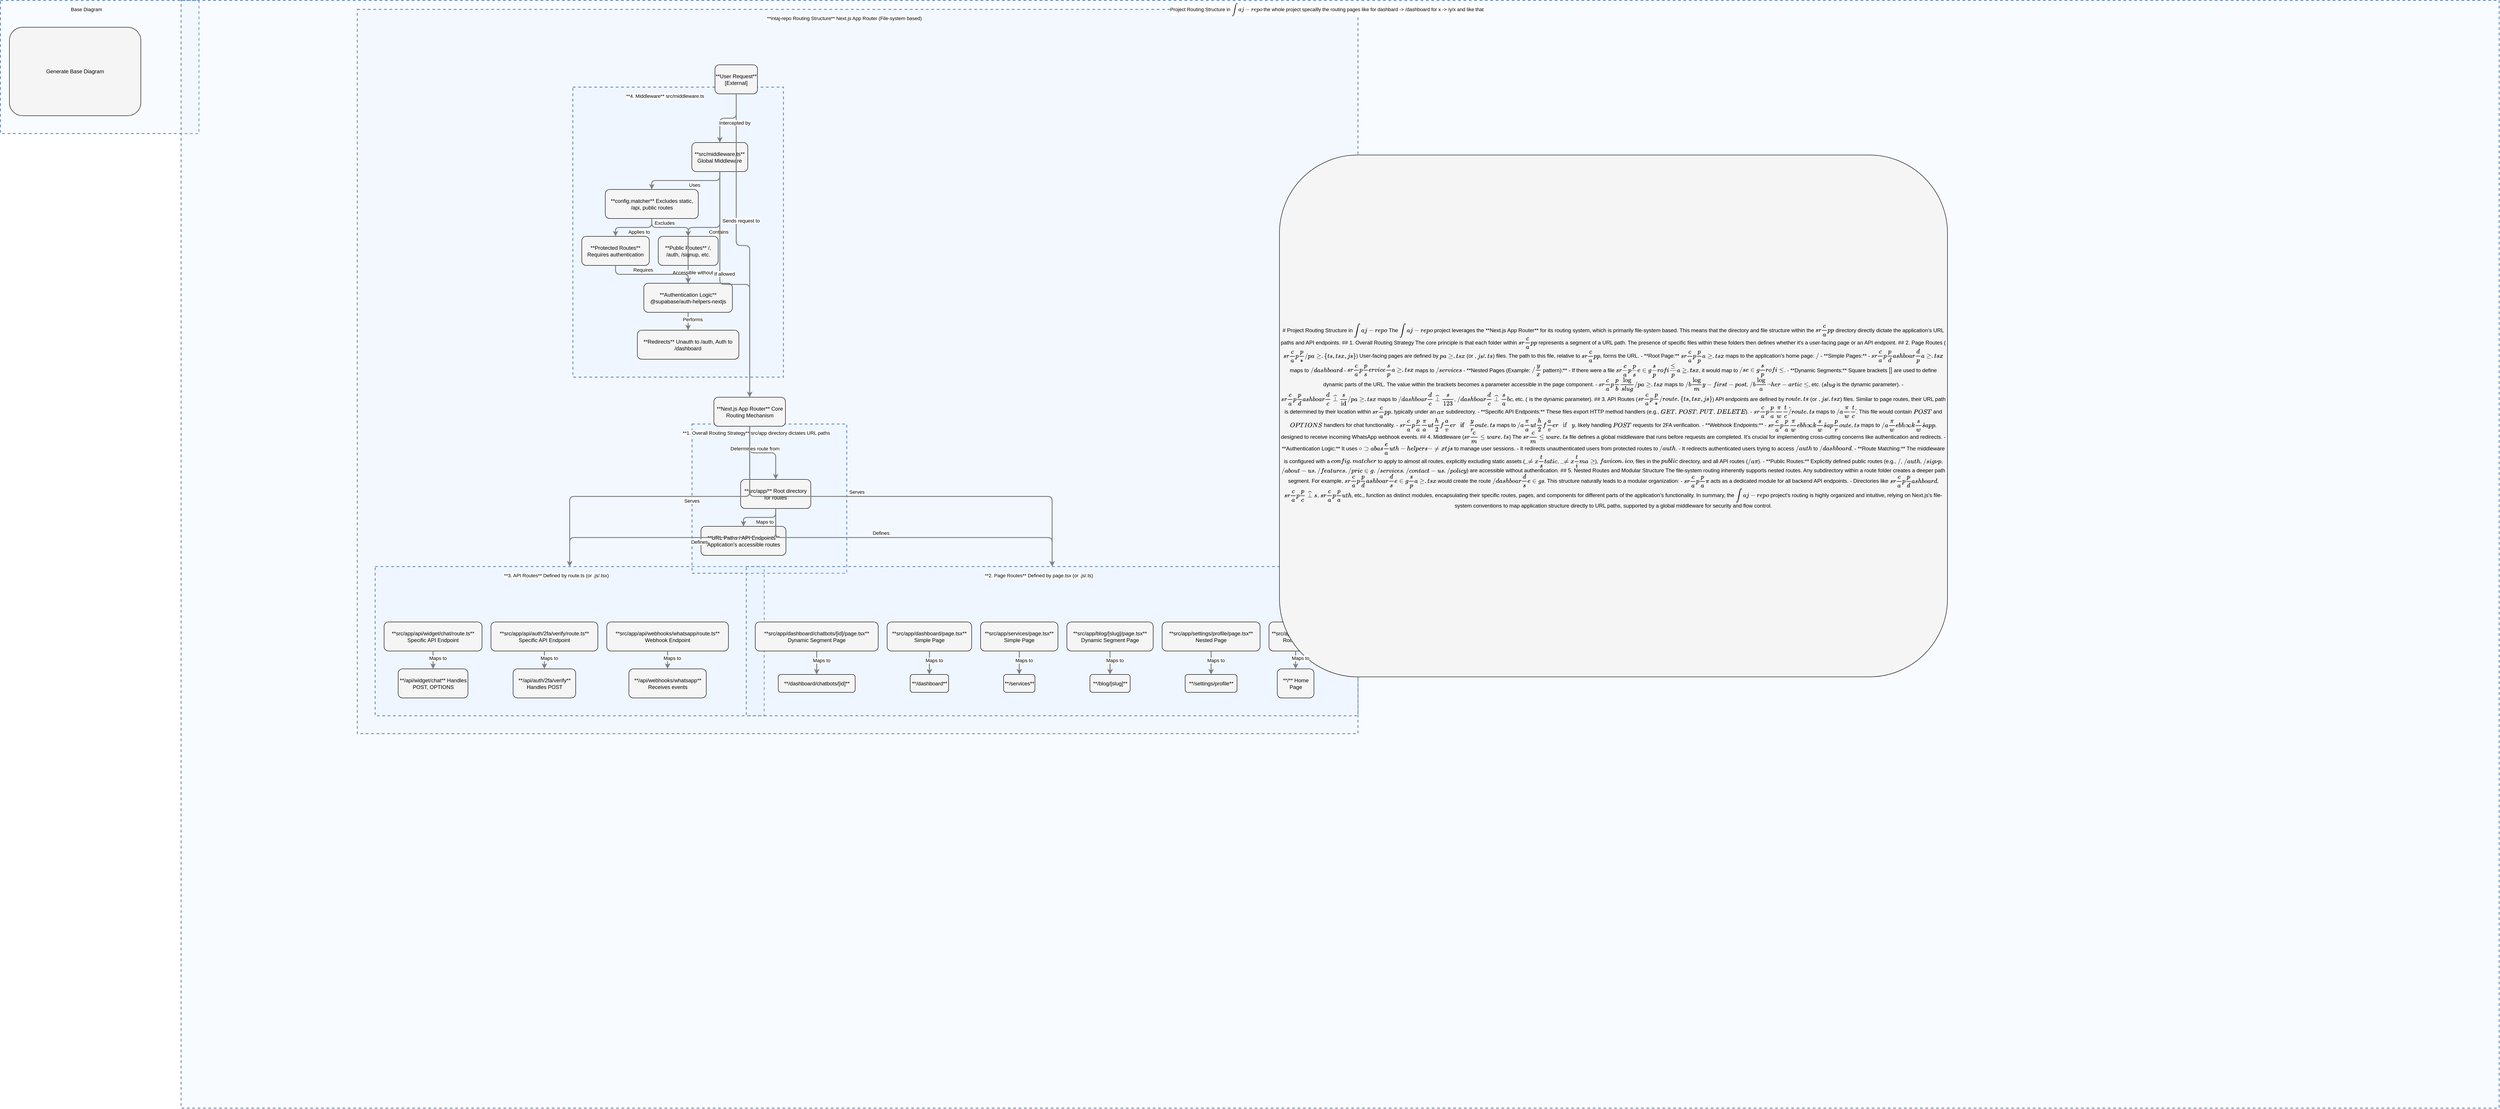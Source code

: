 <?xml version="1.0" encoding="UTF-8"?>
        <mxfile version="14.6.5" type="device">
          <diagram id="codeviz-diagram" name="System Diagram">
            <mxGraphModel dx="1000" dy="1000" grid="1" gridSize="10" guides="1" tooltips="1" connect="1" arrows="1" fold="1" page="1" pageScale="1" pageWidth="1169" pageHeight="827" math="0" shadow="0">
              <root>
                <mxCell id="0"/>
                <mxCell id="1" parent="0"/>
                <mxCell id="adf9b17d-ApiRoutes" value="" style="html=1;whiteSpace=wrap;container=1;fillColor=#dae8fc;strokeColor=#6c8ebf;dashed=1;fillOpacity=20;strokeWidth=2;containerType=none;recursiveResize=0;movable=1;resizable=1;autosize=0;dropTarget=0" vertex="1" parent="adf9b17d-IntajRepoRouting">
                  <mxGeometry x="40" y="1247" width="870" height="334" as="geometry"/>
                </mxCell>
                <mxCell id="adf9b17d-ApiRoutes_label" value="**3. API Routes**
Defined by route.ts (or .js/.tsx)" style="edgeLabel;html=1;align=center;verticalAlign=middle;resizable=0;labelBackgroundColor=white;spacing=5" vertex="1" parent="adf9b17d-IntajRepoRouting">
                  <mxGeometry x="48" y="1255" width="794" height="24" as="geometry"/>
                </mxCell>
<mxCell id="adf9b17d-Middleware" value="" style="html=1;whiteSpace=wrap;container=1;fillColor=#dae8fc;strokeColor=#6c8ebf;dashed=1;fillOpacity=20;strokeWidth=2;containerType=none;recursiveResize=0;movable=1;resizable=1;autosize=0;dropTarget=0" vertex="1" parent="adf9b17d-IntajRepoRouting">
                  <mxGeometry x="482.104" y="174" width="471" height="649" as="geometry"/>
                </mxCell>
                <mxCell id="adf9b17d-Middleware_label" value="**4. Middleware**
src/middleware.ts" style="edgeLabel;html=1;align=center;verticalAlign=middle;resizable=0;labelBackgroundColor=white;spacing=5" vertex="1" parent="adf9b17d-IntajRepoRouting">
                  <mxGeometry x="490.104" y="182" width="395" height="24" as="geometry"/>
                </mxCell>
<mxCell id="adf9b17d-OverallStrategy" value="" style="html=1;whiteSpace=wrap;container=1;fillColor=#dae8fc;strokeColor=#6c8ebf;dashed=1;fillOpacity=20;strokeWidth=2;containerType=none;recursiveResize=0;movable=1;resizable=1;autosize=0;dropTarget=0" vertex="1" parent="adf9b17d-IntajRepoRouting">
                  <mxGeometry x="748.667" y="928" width="346" height="334" as="geometry"/>
                </mxCell>
                <mxCell id="adf9b17d-OverallStrategy_label" value="**1. Overall Routing Strategy**
src/app directory dictates URL paths" style="edgeLabel;html=1;align=center;verticalAlign=middle;resizable=0;labelBackgroundColor=white;spacing=5" vertex="1" parent="adf9b17d-IntajRepoRouting">
                  <mxGeometry x="756.667" y="936" width="270" height="24" as="geometry"/>
                </mxCell>
<mxCell id="adf9b17d-PageRoutes" value="" style="html=1;whiteSpace=wrap;container=1;fillColor=#dae8fc;strokeColor=#6c8ebf;dashed=1;fillOpacity=20;strokeWidth=2;containerType=none;recursiveResize=0;movable=1;resizable=1;autosize=0;dropTarget=0" vertex="1" parent="adf9b17d-IntajRepoRouting">
                  <mxGeometry x="870" y="1247" width="1368" height="334" as="geometry"/>
                </mxCell>
                <mxCell id="adf9b17d-PageRoutes_label" value="**2. Page Routes**
Defined by page.tsx (or .js/.ts)" style="edgeLabel;html=1;align=center;verticalAlign=middle;resizable=0;labelBackgroundColor=white;spacing=5" vertex="1" parent="adf9b17d-IntajRepoRouting">
                  <mxGeometry x="878" y="1255" width="1292" height="24" as="geometry"/>
                </mxCell>
<mxCell id="adf9b17d-IntajRepoRouting" value="" style="html=1;whiteSpace=wrap;container=1;fillColor=#dae8fc;strokeColor=#6c8ebf;dashed=1;fillOpacity=20;strokeWidth=2;containerType=none;recursiveResize=0;movable=1;resizable=1;autosize=0;dropTarget=0" vertex="1" parent="adf9b17d-wrapper">
                  <mxGeometry x="394" y="20" width="2238" height="1621" as="geometry"/>
                </mxCell>
                <mxCell id="adf9b17d-IntajRepoRouting_label" value="**intaj-repo Routing Structure**
Next.js App Router (File-system based)" style="edgeLabel;html=1;align=center;verticalAlign=middle;resizable=0;labelBackgroundColor=white;spacing=5" vertex="1" parent="adf9b17d-wrapper">
                  <mxGeometry x="402" y="28" width="2162" height="24" as="geometry"/>
                </mxCell>
<mxCell id="base-diagram-group" value="" style="html=1;whiteSpace=wrap;container=1;fillColor=#dae8fc;strokeColor=#6c8ebf;dashed=1;fillOpacity=20;strokeWidth=2;containerType=none;recursiveResize=0;movable=1;resizable=1;autosize=0;dropTarget=0" vertex="1" parent="1">
                  <mxGeometry x="-30" y="0" width="444" height="298" as="geometry"/>
                </mxCell>
                <mxCell id="base-diagram-group_label" value="Base Diagram" style="edgeLabel;html=1;align=center;verticalAlign=middle;resizable=0;labelBackgroundColor=white;spacing=5" vertex="1" parent="1">
                  <mxGeometry x="-22" y="8" width="368" height="24" as="geometry"/>
                </mxCell>
<mxCell id="adf9b17d-wrapper" value="" style="html=1;whiteSpace=wrap;container=1;fillColor=#dae8fc;strokeColor=#6c8ebf;dashed=1;fillOpacity=20;strokeWidth=2;containerType=none;recursiveResize=0;movable=1;resizable=1;autosize=0;dropTarget=0" vertex="1" parent="1">
                  <mxGeometry x="374" y="0" width="5184" height="2479" as="geometry"/>
                </mxCell>
                <mxCell id="adf9b17d-wrapper_label" value="Project Routing Structure in `intaj-repo`
the whole project specailly the routing pages 

like for dashbard -&gt; /dashboard
for x -&gt; /y/x

and like that" style="edgeLabel;html=1;align=center;verticalAlign=middle;resizable=0;labelBackgroundColor=white;spacing=5" vertex="1" parent="1">
                  <mxGeometry x="382" y="8" width="5108" height="24" as="geometry"/>
                </mxCell>
                <mxCell id="begin-diagram-generation" value="Generate Base Diagram" style="rounded=1;whiteSpace=wrap;html=1;fillColor=#f5f5f5" vertex="1" parent="base-diagram-group">
                      <mxGeometry x="20" y="60" width="294" height="198" as="geometry"/>
                    </mxCell>
<mxCell id="adf9b17d-report" value="# Project Routing Structure in `intaj-repo`

The `intaj-repo` project leverages the **Next.js App Router** for its routing system, which is primarily file-system based. This means that the directory and file structure within the `src/app` directory directly dictate the application&apos;s URL paths and API endpoints.

## 1. Overall Routing Strategy

The core principle is that each folder within `src/app` represents a segment of a URL path. The presence of specific files within these folders then defines whether it&apos;s a user-facing page or an API endpoint.

## 2. Page Routes (`src/app/**/page.{ts,tsx,js}`)

User-facing pages are defined by `page.tsx` (or `.js`/`.ts`) files. The path to this file, relative to `src/app`, forms the URL.

-   **Root Page:** `src/app/page.tsx` maps to the application&apos;s home page: `/`
-   **Simple Pages:**
    -   `src/app/dashboard/page.tsx` maps to `/dashboard`
    -   `src/app/services/page.tsx` maps to `/services`
-   **Nested Pages (Example:&amp;#32;`/y/x`&amp;#32;pattern):**
    -   If there were a file `src/app/settings/profile/page.tsx`, it would map to `/settings/profile`.
-   **Dynamic Segments:** Square brackets `[]` are used to define dynamic parts of the URL. The value within the brackets becomes a parameter accessible in the page component.
    -   `src/app/blog/[slug]/page.tsx` maps to `/blog/my-first-post`, `/blog/another-article`, etc. (`slug` is the dynamic parameter).
    -   `src/app/dashboard/chatbots/[id]/page.tsx` maps to `/dashboard/chatbots/123`, `/dashboard/chatbots/abc`, etc. (`id` is the dynamic parameter).

## 3. API Routes (`src/app/**/route.{ts,tsx,js}`)

API endpoints are defined by `route.ts` (or `.js`/`.tsx`) files. Similar to page routes, their URL path is determined by their location within `src/app`, typically under an `api` subdirectory.

-   **Specific API Endpoints:** These files export HTTP method handlers (e.g., `GET`, `POST`, `PUT`, `DELETE`).
    -   `src/app/api/widget/chat/route.ts` maps to `/api/widget/chat`. This file would contain `POST` and `OPTIONS` handlers for chat functionality.
    -   `src/app/api/auth/2fa/verify/route.ts` maps to `/api/auth/2fa/verify`, likely handling `POST` requests for 2FA verification.
-   **Webhook Endpoints:**
    -   `src/app/api/webhooks/whatsapp/route.ts` maps to `/api/webhooks/whatsapp`, designed to receive incoming WhatsApp webhook events.

## 4. Middleware (`src/middleware.ts`)

The `src/middleware.ts` file defines a global middleware that runs before requests are completed. It&apos;s crucial for implementing cross-cutting concerns like authentication and redirects.

-   **Authentication Logic:** It uses `@supabase/auth-helpers-nextjs` to manage user sessions.
    -   It redirects unauthenticated users from protected routes to `/auth`.
    -   It redirects authenticated users trying to access `/auth` to `/dashboard`.
-   **Route Matching:** The middleware is configured with a `config.matcher` to apply to almost all routes, explicitly excluding static assets (`_next/static`, `_next/image`), `favicon.ico`, files in the `public` directory, and all API routes (`/api`).
-   **Public Routes:** Explicitly defined public routes (e.g., `/`, `/auth`, `/signup`, `/about-us`, `/features`, `/pricing`, `/services`, `/contact-us`, `/policy`) are accessible without authentication.

## 5. Nested Routes and Modular Structure

The file-system routing inherently supports nested routes. Any subdirectory within a route folder creates a deeper path segment. For example, `src/app/dashboard/settings/page.tsx` would create the route `/dashboard/settings`.

This structure naturally leads to a modular organization:

-   `src/app/api` acts as a dedicated module for all backend API endpoints.
-   Directories like `src/app/dashboard`, `src/app/chatbots`, `src/app/auth`, etc., function as distinct modules, encapsulating their specific routes, pages, and components for different parts of the application&apos;s functionality.

In summary, the `intaj-repo` project&apos;s routing is highly organized and intuitive, relying on Next.js&apos;s file-system conventions to map application structure directly to URL paths, supported by a global middleware for security and flow control." style="rounded=1;whiteSpace=wrap;html=1;fillColor=#f5f5f5" vertex="1" parent="adf9b17d-wrapper">
                      <mxGeometry x="2456.37" y="345.926" width="1494" height="1168" as="geometry"/>
                    </mxCell>
<mxCell id="adf9b17d-NXR" value="**Next.js App Router**
Core Routing Mechanism" style="rounded=1;whiteSpace=wrap;html=1;fillColor=#f5f5f5" vertex="1" parent="adf9b17d-IntajRepoRouting">
                      <mxGeometry x="797.562" y="868" width="160" height="65" as="geometry"/>
                    </mxCell>
<mxCell id="adf9b17d-U1" value="**User Request**
[External]" style="rounded=1;whiteSpace=wrap;html=1;fillColor=#f5f5f5" vertex="1" parent="adf9b17d-IntajRepoRouting">
                      <mxGeometry x="800" y="124" width="95" height="65" as="geometry"/>
                    </mxCell>
<mxCell id="adf9b17d-A_AUTH" value="**src/app/api/auth/2fa/verify/route.ts**
Specific API Endpoint" style="rounded=1;whiteSpace=wrap;html=1;fillColor=#f5f5f5" vertex="1" parent="adf9b17d-ApiRoutes">
                      <mxGeometry x="259" y="124" width="239" height="65" as="geometry"/>
                    </mxCell>
<mxCell id="adf9b17d-A_WEBHOOK" value="**src/app/api/webhooks/whatsapp/route.ts**
Webhook Endpoint" style="rounded=1;whiteSpace=wrap;html=1;fillColor=#f5f5f5" vertex="1" parent="adf9b17d-ApiRoutes">
                      <mxGeometry x="518" y="124" width="272" height="65" as="geometry"/>
                    </mxCell>
<mxCell id="adf9b17d-A_WIDGET" value="**src/app/api/widget/chat/route.ts**
Specific API Endpoint" style="rounded=1;whiteSpace=wrap;html=1;fillColor=#f5f5f5" vertex="1" parent="adf9b17d-ApiRoutes">
                      <mxGeometry x="20" y="124" width="219" height="65" as="geometry"/>
                    </mxCell>
<mxCell id="adf9b17d-API_AUTH" value="**/api/auth/2fa/verify**
Handles POST" style="rounded=1;whiteSpace=wrap;html=1;fillColor=#f5f5f5" vertex="1" parent="adf9b17d-ApiRoutes">
                      <mxGeometry x="308.5" y="229" width="140" height="65" as="geometry"/>
                    </mxCell>
<mxCell id="adf9b17d-API_WEBHOOK" value="**/api/webhooks/whatsapp**
Receives events" style="rounded=1;whiteSpace=wrap;html=1;fillColor=#f5f5f5" vertex="1" parent="adf9b17d-ApiRoutes">
                      <mxGeometry x="567.5" y="229" width="173" height="65" as="geometry"/>
                    </mxCell>
<mxCell id="adf9b17d-API_WIDGET" value="**/api/widget/chat**
Handles POST, OPTIONS" style="rounded=1;whiteSpace=wrap;html=1;fillColor=#f5f5f5" vertex="1" parent="adf9b17d-ApiRoutes">
                      <mxGeometry x="51.5" y="229" width="156" height="65" as="geometry"/>
                    </mxCell>
<mxCell id="adf9b17d-M_AUTH" value="**Authentication Logic**
@supabase/auth-helpers-nextjs" style="rounded=1;whiteSpace=wrap;html=1;fillColor=#f5f5f5" vertex="1" parent="adf9b17d-Middleware">
                      <mxGeometry x="158.792" y="439" width="198" height="65" as="geometry"/>
                    </mxCell>
<mxCell id="adf9b17d-M_FILE" value="**src/middleware.ts**
Global Middleware" style="rounded=1;whiteSpace=wrap;html=1;fillColor=#f5f5f5" vertex="1" parent="adf9b17d-Middleware">
                      <mxGeometry x="266.167" y="124" width="125" height="65" as="geometry"/>
                    </mxCell>
<mxCell id="adf9b17d-M_MATCHER" value="**config.matcher**
Excludes static, /api, public routes" style="rounded=1;whiteSpace=wrap;html=1;fillColor=#f5f5f5" vertex="1" parent="adf9b17d-Middleware">
                      <mxGeometry x="72.542" y="229" width="208" height="65" as="geometry"/>
                    </mxCell>
<mxCell id="adf9b17d-M_PROTECTED" value="**Protected Routes**
Requires authentication" style="rounded=1;whiteSpace=wrap;html=1;fillColor=#f5f5f5" vertex="1" parent="adf9b17d-Middleware">
                      <mxGeometry x="20" y="334" width="151" height="65" as="geometry"/>
                    </mxCell>
<mxCell id="adf9b17d-M_PUBLIC" value="**Public Routes**
/, /auth, /signup, etc." style="rounded=1;whiteSpace=wrap;html=1;fillColor=#f5f5f5" vertex="1" parent="adf9b17d-Middleware">
                      <mxGeometry x="191" y="334" width="134" height="65" as="geometry"/>
                    </mxCell>
<mxCell id="adf9b17d-M_REDIRECTS" value="**Redirects**
Unauth to /auth, Auth to /dashboard" style="rounded=1;whiteSpace=wrap;html=1;fillColor=#f5f5f5" vertex="1" parent="adf9b17d-Middleware">
                      <mxGeometry x="144.292" y="544" width="227" height="65" as="geometry"/>
                    </mxCell>
<mxCell id="adf9b17d-P_DASH" value="**src/app/dashboard/page.tsx**
Simple Page" style="rounded=1;whiteSpace=wrap;html=1;fillColor=#f5f5f5" vertex="1" parent="adf9b17d-PageRoutes">
                      <mxGeometry x="315" y="124" width="189" height="65" as="geometry"/>
                    </mxCell>
<mxCell id="adf9b17d-P_DYN_BLOG" value="**src/app/blog/[slug]/page.tsx**
Dynamic Segment Page" style="rounded=1;whiteSpace=wrap;html=1;fillColor=#f5f5f5" vertex="1" parent="adf9b17d-PageRoutes">
                      <mxGeometry x="717" y="124" width="193" height="65" as="geometry"/>
                    </mxCell>
<mxCell id="adf9b17d-P_DYN_CHAT" value="**src/app/dashboard/chatbots/[id]/page.tsx**
Dynamic Segment Page" style="rounded=1;whiteSpace=wrap;html=1;fillColor=#f5f5f5" vertex="1" parent="adf9b17d-PageRoutes">
                      <mxGeometry x="20" y="124" width="275" height="65" as="geometry"/>
                    </mxCell>
<mxCell id="adf9b17d-P_NEST" value="**src/app/settings/profile/page.tsx**
Nested Page" style="rounded=1;whiteSpace=wrap;html=1;fillColor=#f5f5f5" vertex="1" parent="adf9b17d-PageRoutes">
                      <mxGeometry x="930" y="124" width="219" height="65" as="geometry"/>
                    </mxCell>
<mxCell id="adf9b17d-P_ROOT" value="**src/app/page.tsx**
Root Page" style="rounded=1;whiteSpace=wrap;html=1;fillColor=#f5f5f5" vertex="1" parent="adf9b17d-PageRoutes">
                      <mxGeometry x="1169" y="124" width="119" height="65" as="geometry"/>
                    </mxCell>
<mxCell id="adf9b17d-P_SERV" value="**src/app/services/page.tsx**
Simple Page" style="rounded=1;whiteSpace=wrap;html=1;fillColor=#f5f5f5" vertex="1" parent="adf9b17d-PageRoutes">
                      <mxGeometry x="524" y="124" width="173" height="65" as="geometry"/>
                    </mxCell>
<mxCell id="adf9b17d-SRCAP" value="**src/app/**
Root directory for routes" style="rounded=1;whiteSpace=wrap;html=1;fillColor=#f5f5f5" vertex="1" parent="adf9b17d-OverallStrategy">
                      <mxGeometry x="108.625" y="124" width="157" height="65" as="geometry"/>
                    </mxCell>
<mxCell id="adf9b17d-URL_DASH" value="**/dashboard**" style="rounded=1;whiteSpace=wrap;html=1;fillColor=#f5f5f5" vertex="1" parent="adf9b17d-PageRoutes">
                      <mxGeometry x="366.5" y="241.5" width="86" height="40" as="geometry"/>
                    </mxCell>
<mxCell id="adf9b17d-URL_DYN_BLOG" value="**/blog/[slug]**" style="rounded=1;whiteSpace=wrap;html=1;fillColor=#f5f5f5" vertex="1" parent="adf9b17d-PageRoutes">
                      <mxGeometry x="768.5" y="241.5" width="90" height="40" as="geometry"/>
                    </mxCell>
<mxCell id="adf9b17d-URL_DYN_CHAT" value="**/dashboard/chatbots/[id]**" style="rounded=1;whiteSpace=wrap;html=1;fillColor=#f5f5f5" vertex="1" parent="adf9b17d-PageRoutes">
                      <mxGeometry x="71.5" y="241.5" width="172" height="40" as="geometry"/>
                    </mxCell>
<mxCell id="adf9b17d-URL_NEST" value="**/settings/profile**" style="rounded=1;whiteSpace=wrap;html=1;fillColor=#f5f5f5" vertex="1" parent="adf9b17d-PageRoutes">
                      <mxGeometry x="981.5" y="241.5" width="116" height="40" as="geometry"/>
                    </mxCell>
<mxCell id="adf9b17d-URL_ROOT" value="**/**
Home Page" style="rounded=1;whiteSpace=wrap;html=1;fillColor=#f5f5f5" vertex="1" parent="adf9b17d-PageRoutes">
                      <mxGeometry x="1187.5" y="229" width="82" height="65" as="geometry"/>
                    </mxCell>
<mxCell id="adf9b17d-URL_SERV" value="**/services**" style="rounded=1;whiteSpace=wrap;html=1;fillColor=#f5f5f5" vertex="1" parent="adf9b17d-PageRoutes">
                      <mxGeometry x="575.5" y="241.5" width="70" height="40" as="geometry"/>
                    </mxCell>
<mxCell id="adf9b17d-URLPATHS" value="**URL Paths / API Endpoints**
Application&apos;s accessible routes" style="rounded=1;whiteSpace=wrap;html=1;fillColor=#f5f5f5" vertex="1" parent="adf9b17d-OverallStrategy">
                      <mxGeometry x="20" y="229" width="190" height="65" as="geometry"/>
                    </mxCell>
                <mxCell id="edge-adf9b17d-L_SRCAP_URLPATHS_0" style="edgeStyle=orthogonalEdgeStyle;rounded=1;orthogonalLoop=1;jettySize=auto;html=1;strokeColor=#808080;strokeWidth=2;jumpStyle=arc;jumpSize=10;spacing=15;labelBackgroundColor=white;labelBorderColor=none" edge="1" parent="1" source="adf9b17d-SRCAP" target="adf9b17d-URLPATHS">
                    <mxGeometry relative="1" as="geometry"/>
                  </mxCell>
                  <mxCell id="edge-adf9b17d-L_SRCAP_URLPATHS_0_label" value="Maps to" style="edgeLabel;html=1;align=center;verticalAlign=middle;resizable=0;points=[];" vertex="1" connectable="0" parent="edge-adf9b17d-L_SRCAP_URLPATHS_0">
                    <mxGeometry x="-0.2" y="10" relative="1" as="geometry">
                      <mxPoint as="offset"/>
                    </mxGeometry>
                  </mxCell>
<mxCell id="edge-adf9b17d-L_P_ROOT_URL_ROOT_1" style="edgeStyle=orthogonalEdgeStyle;rounded=1;orthogonalLoop=1;jettySize=auto;html=1;strokeColor=#808080;strokeWidth=2;jumpStyle=arc;jumpSize=10;spacing=15;labelBackgroundColor=white;labelBorderColor=none" edge="1" parent="1" source="adf9b17d-P_ROOT" target="adf9b17d-URL_ROOT">
                    <mxGeometry relative="1" as="geometry"/>
                  </mxCell>
                  <mxCell id="edge-adf9b17d-L_P_ROOT_URL_ROOT_1_label" value="Maps to" style="edgeLabel;html=1;align=center;verticalAlign=middle;resizable=0;points=[];" vertex="1" connectable="0" parent="edge-adf9b17d-L_P_ROOT_URL_ROOT_1">
                    <mxGeometry x="-0.2" y="10" relative="1" as="geometry">
                      <mxPoint as="offset"/>
                    </mxGeometry>
                  </mxCell>
<mxCell id="edge-adf9b17d-L_P_DASH_URL_DASH_2" style="edgeStyle=orthogonalEdgeStyle;rounded=1;orthogonalLoop=1;jettySize=auto;html=1;strokeColor=#808080;strokeWidth=2;jumpStyle=arc;jumpSize=10;spacing=15;labelBackgroundColor=white;labelBorderColor=none" edge="1" parent="1" source="adf9b17d-P_DASH" target="adf9b17d-URL_DASH">
                    <mxGeometry relative="1" as="geometry"/>
                  </mxCell>
                  <mxCell id="edge-adf9b17d-L_P_DASH_URL_DASH_2_label" value="Maps to" style="edgeLabel;html=1;align=center;verticalAlign=middle;resizable=0;points=[];" vertex="1" connectable="0" parent="edge-adf9b17d-L_P_DASH_URL_DASH_2">
                    <mxGeometry x="-0.2" y="10" relative="1" as="geometry">
                      <mxPoint as="offset"/>
                    </mxGeometry>
                  </mxCell>
<mxCell id="edge-adf9b17d-L_P_SERV_URL_SERV_3" style="edgeStyle=orthogonalEdgeStyle;rounded=1;orthogonalLoop=1;jettySize=auto;html=1;strokeColor=#808080;strokeWidth=2;jumpStyle=arc;jumpSize=10;spacing=15;labelBackgroundColor=white;labelBorderColor=none" edge="1" parent="1" source="adf9b17d-P_SERV" target="adf9b17d-URL_SERV">
                    <mxGeometry relative="1" as="geometry"/>
                  </mxCell>
                  <mxCell id="edge-adf9b17d-L_P_SERV_URL_SERV_3_label" value="Maps to" style="edgeLabel;html=1;align=center;verticalAlign=middle;resizable=0;points=[];" vertex="1" connectable="0" parent="edge-adf9b17d-L_P_SERV_URL_SERV_3">
                    <mxGeometry x="-0.2" y="10" relative="1" as="geometry">
                      <mxPoint as="offset"/>
                    </mxGeometry>
                  </mxCell>
<mxCell id="edge-adf9b17d-L_P_NEST_URL_NEST_4" style="edgeStyle=orthogonalEdgeStyle;rounded=1;orthogonalLoop=1;jettySize=auto;html=1;strokeColor=#808080;strokeWidth=2;jumpStyle=arc;jumpSize=10;spacing=15;labelBackgroundColor=white;labelBorderColor=none" edge="1" parent="1" source="adf9b17d-P_NEST" target="adf9b17d-URL_NEST">
                    <mxGeometry relative="1" as="geometry"/>
                  </mxCell>
                  <mxCell id="edge-adf9b17d-L_P_NEST_URL_NEST_4_label" value="Maps to" style="edgeLabel;html=1;align=center;verticalAlign=middle;resizable=0;points=[];" vertex="1" connectable="0" parent="edge-adf9b17d-L_P_NEST_URL_NEST_4">
                    <mxGeometry x="-0.2" y="10" relative="1" as="geometry">
                      <mxPoint as="offset"/>
                    </mxGeometry>
                  </mxCell>
<mxCell id="edge-adf9b17d-L_P_DYN_BLOG_URL_DYN_BLOG_5" style="edgeStyle=orthogonalEdgeStyle;rounded=1;orthogonalLoop=1;jettySize=auto;html=1;strokeColor=#808080;strokeWidth=2;jumpStyle=arc;jumpSize=10;spacing=15;labelBackgroundColor=white;labelBorderColor=none" edge="1" parent="1" source="adf9b17d-P_DYN_BLOG" target="adf9b17d-URL_DYN_BLOG">
                    <mxGeometry relative="1" as="geometry"/>
                  </mxCell>
                  <mxCell id="edge-adf9b17d-L_P_DYN_BLOG_URL_DYN_BLOG_5_label" value="Maps to" style="edgeLabel;html=1;align=center;verticalAlign=middle;resizable=0;points=[];" vertex="1" connectable="0" parent="edge-adf9b17d-L_P_DYN_BLOG_URL_DYN_BLOG_5">
                    <mxGeometry x="-0.2" y="10" relative="1" as="geometry">
                      <mxPoint as="offset"/>
                    </mxGeometry>
                  </mxCell>
<mxCell id="edge-adf9b17d-L_P_DYN_CHAT_URL_DYN_CHAT_6" style="edgeStyle=orthogonalEdgeStyle;rounded=1;orthogonalLoop=1;jettySize=auto;html=1;strokeColor=#808080;strokeWidth=2;jumpStyle=arc;jumpSize=10;spacing=15;labelBackgroundColor=white;labelBorderColor=none" edge="1" parent="1" source="adf9b17d-P_DYN_CHAT" target="adf9b17d-URL_DYN_CHAT">
                    <mxGeometry relative="1" as="geometry"/>
                  </mxCell>
                  <mxCell id="edge-adf9b17d-L_P_DYN_CHAT_URL_DYN_CHAT_6_label" value="Maps to" style="edgeLabel;html=1;align=center;verticalAlign=middle;resizable=0;points=[];" vertex="1" connectable="0" parent="edge-adf9b17d-L_P_DYN_CHAT_URL_DYN_CHAT_6">
                    <mxGeometry x="-0.2" y="10" relative="1" as="geometry">
                      <mxPoint as="offset"/>
                    </mxGeometry>
                  </mxCell>
<mxCell id="edge-adf9b17d-L_A_WIDGET_API_WIDGET_7" style="edgeStyle=orthogonalEdgeStyle;rounded=1;orthogonalLoop=1;jettySize=auto;html=1;strokeColor=#808080;strokeWidth=2;jumpStyle=arc;jumpSize=10;spacing=15;labelBackgroundColor=white;labelBorderColor=none" edge="1" parent="1" source="adf9b17d-A_WIDGET" target="adf9b17d-API_WIDGET">
                    <mxGeometry relative="1" as="geometry"/>
                  </mxCell>
                  <mxCell id="edge-adf9b17d-L_A_WIDGET_API_WIDGET_7_label" value="Maps to" style="edgeLabel;html=1;align=center;verticalAlign=middle;resizable=0;points=[];" vertex="1" connectable="0" parent="edge-adf9b17d-L_A_WIDGET_API_WIDGET_7">
                    <mxGeometry x="-0.2" y="10" relative="1" as="geometry">
                      <mxPoint as="offset"/>
                    </mxGeometry>
                  </mxCell>
<mxCell id="edge-adf9b17d-L_A_AUTH_API_AUTH_8" style="edgeStyle=orthogonalEdgeStyle;rounded=1;orthogonalLoop=1;jettySize=auto;html=1;strokeColor=#808080;strokeWidth=2;jumpStyle=arc;jumpSize=10;spacing=15;labelBackgroundColor=white;labelBorderColor=none" edge="1" parent="1" source="adf9b17d-A_AUTH" target="adf9b17d-API_AUTH">
                    <mxGeometry relative="1" as="geometry"/>
                  </mxCell>
                  <mxCell id="edge-adf9b17d-L_A_AUTH_API_AUTH_8_label" value="Maps to" style="edgeLabel;html=1;align=center;verticalAlign=middle;resizable=0;points=[];" vertex="1" connectable="0" parent="edge-adf9b17d-L_A_AUTH_API_AUTH_8">
                    <mxGeometry x="-0.2" y="10" relative="1" as="geometry">
                      <mxPoint as="offset"/>
                    </mxGeometry>
                  </mxCell>
<mxCell id="edge-adf9b17d-L_A_WEBHOOK_API_WEBHOOK_9" style="edgeStyle=orthogonalEdgeStyle;rounded=1;orthogonalLoop=1;jettySize=auto;html=1;strokeColor=#808080;strokeWidth=2;jumpStyle=arc;jumpSize=10;spacing=15;labelBackgroundColor=white;labelBorderColor=none" edge="1" parent="1" source="adf9b17d-A_WEBHOOK" target="adf9b17d-API_WEBHOOK">
                    <mxGeometry relative="1" as="geometry"/>
                  </mxCell>
                  <mxCell id="edge-adf9b17d-L_A_WEBHOOK_API_WEBHOOK_9_label" value="Maps to" style="edgeLabel;html=1;align=center;verticalAlign=middle;resizable=0;points=[];" vertex="1" connectable="0" parent="edge-adf9b17d-L_A_WEBHOOK_API_WEBHOOK_9">
                    <mxGeometry x="-0.2" y="10" relative="1" as="geometry">
                      <mxPoint as="offset"/>
                    </mxGeometry>
                  </mxCell>
<mxCell id="edge-adf9b17d-L_M_FILE_M_AUTH_10" style="edgeStyle=orthogonalEdgeStyle;rounded=1;orthogonalLoop=1;jettySize=auto;html=1;strokeColor=#808080;strokeWidth=2;jumpStyle=arc;jumpSize=10;spacing=15;labelBackgroundColor=white;labelBorderColor=none" edge="1" parent="1" source="adf9b17d-M_FILE" target="adf9b17d-M_AUTH">
                    <mxGeometry relative="1" as="geometry"/>
                  </mxCell>
                  <mxCell id="edge-adf9b17d-L_M_FILE_M_AUTH_10_label" value="Contains" style="edgeLabel;html=1;align=center;verticalAlign=middle;resizable=0;points=[];" vertex="1" connectable="0" parent="edge-adf9b17d-L_M_FILE_M_AUTH_10">
                    <mxGeometry x="-0.2" y="10" relative="1" as="geometry">
                      <mxPoint as="offset"/>
                    </mxGeometry>
                  </mxCell>
<mxCell id="edge-adf9b17d-L_M_AUTH_M_REDIRECTS_11" style="edgeStyle=orthogonalEdgeStyle;rounded=1;orthogonalLoop=1;jettySize=auto;html=1;strokeColor=#808080;strokeWidth=2;jumpStyle=arc;jumpSize=10;spacing=15;labelBackgroundColor=white;labelBorderColor=none" edge="1" parent="1" source="adf9b17d-M_AUTH" target="adf9b17d-M_REDIRECTS">
                    <mxGeometry relative="1" as="geometry"/>
                  </mxCell>
                  <mxCell id="edge-adf9b17d-L_M_AUTH_M_REDIRECTS_11_label" value="Performs" style="edgeLabel;html=1;align=center;verticalAlign=middle;resizable=0;points=[];" vertex="1" connectable="0" parent="edge-adf9b17d-L_M_AUTH_M_REDIRECTS_11">
                    <mxGeometry x="-0.2" y="10" relative="1" as="geometry">
                      <mxPoint as="offset"/>
                    </mxGeometry>
                  </mxCell>
<mxCell id="edge-adf9b17d-L_M_FILE_M_MATCHER_12" style="edgeStyle=orthogonalEdgeStyle;rounded=1;orthogonalLoop=1;jettySize=auto;html=1;strokeColor=#808080;strokeWidth=2;jumpStyle=arc;jumpSize=10;spacing=15;labelBackgroundColor=white;labelBorderColor=none" edge="1" parent="1" source="adf9b17d-M_FILE" target="adf9b17d-M_MATCHER">
                    <mxGeometry relative="1" as="geometry"/>
                  </mxCell>
                  <mxCell id="edge-adf9b17d-L_M_FILE_M_MATCHER_12_label" value="Uses" style="edgeLabel;html=1;align=center;verticalAlign=middle;resizable=0;points=[];" vertex="1" connectable="0" parent="edge-adf9b17d-L_M_FILE_M_MATCHER_12">
                    <mxGeometry x="-0.2" y="10" relative="1" as="geometry">
                      <mxPoint as="offset"/>
                    </mxGeometry>
                  </mxCell>
<mxCell id="edge-adf9b17d-L_M_MATCHER_M_PROTECTED_13" style="edgeStyle=orthogonalEdgeStyle;rounded=1;orthogonalLoop=1;jettySize=auto;html=1;strokeColor=#808080;strokeWidth=2;jumpStyle=arc;jumpSize=10;spacing=15;labelBackgroundColor=white;labelBorderColor=none" edge="1" parent="1" source="adf9b17d-M_MATCHER" target="adf9b17d-M_PROTECTED">
                    <mxGeometry relative="1" as="geometry"/>
                  </mxCell>
                  <mxCell id="edge-adf9b17d-L_M_MATCHER_M_PROTECTED_13_label" value="Applies to" style="edgeLabel;html=1;align=center;verticalAlign=middle;resizable=0;points=[];" vertex="1" connectable="0" parent="edge-adf9b17d-L_M_MATCHER_M_PROTECTED_13">
                    <mxGeometry x="-0.2" y="10" relative="1" as="geometry">
                      <mxPoint as="offset"/>
                    </mxGeometry>
                  </mxCell>
<mxCell id="edge-adf9b17d-L_M_MATCHER_M_PUBLIC_14" style="edgeStyle=orthogonalEdgeStyle;rounded=1;orthogonalLoop=1;jettySize=auto;html=1;strokeColor=#808080;strokeWidth=2;jumpStyle=arc;jumpSize=10;spacing=15;labelBackgroundColor=white;labelBorderColor=none" edge="1" parent="1" source="adf9b17d-M_MATCHER" target="adf9b17d-M_PUBLIC">
                    <mxGeometry relative="1" as="geometry"/>
                  </mxCell>
                  <mxCell id="edge-adf9b17d-L_M_MATCHER_M_PUBLIC_14_label" value="Excludes" style="edgeLabel;html=1;align=center;verticalAlign=middle;resizable=0;points=[];" vertex="1" connectable="0" parent="edge-adf9b17d-L_M_MATCHER_M_PUBLIC_14">
                    <mxGeometry x="-0.2" y="10" relative="1" as="geometry">
                      <mxPoint as="offset"/>
                    </mxGeometry>
                  </mxCell>
<mxCell id="edge-adf9b17d-L_M_PUBLIC_M_AUTH_15" style="edgeStyle=orthogonalEdgeStyle;rounded=1;orthogonalLoop=1;jettySize=auto;html=1;strokeColor=#808080;strokeWidth=2;jumpStyle=arc;jumpSize=10;spacing=15;labelBackgroundColor=white;labelBorderColor=none" edge="1" parent="1" source="adf9b17d-M_PUBLIC" target="adf9b17d-M_AUTH">
                    <mxGeometry relative="1" as="geometry"/>
                  </mxCell>
                  <mxCell id="edge-adf9b17d-L_M_PUBLIC_M_AUTH_15_label" value="Accessible without" style="edgeLabel;html=1;align=center;verticalAlign=middle;resizable=0;points=[];" vertex="1" connectable="0" parent="edge-adf9b17d-L_M_PUBLIC_M_AUTH_15">
                    <mxGeometry x="-0.2" y="10" relative="1" as="geometry">
                      <mxPoint as="offset"/>
                    </mxGeometry>
                  </mxCell>
<mxCell id="edge-adf9b17d-L_M_PROTECTED_M_AUTH_16" style="edgeStyle=orthogonalEdgeStyle;rounded=1;orthogonalLoop=1;jettySize=auto;html=1;strokeColor=#808080;strokeWidth=2;jumpStyle=arc;jumpSize=10;spacing=15;labelBackgroundColor=white;labelBorderColor=none" edge="1" parent="1" source="adf9b17d-M_PROTECTED" target="adf9b17d-M_AUTH">
                    <mxGeometry relative="1" as="geometry"/>
                  </mxCell>
                  <mxCell id="edge-adf9b17d-L_M_PROTECTED_M_AUTH_16_label" value="Requires" style="edgeLabel;html=1;align=center;verticalAlign=middle;resizable=0;points=[];" vertex="1" connectable="0" parent="edge-adf9b17d-L_M_PROTECTED_M_AUTH_16">
                    <mxGeometry x="-0.2" y="10" relative="1" as="geometry">
                      <mxPoint as="offset"/>
                    </mxGeometry>
                  </mxCell>
<mxCell id="edge-adf9b17d-L_U1_NXR_17" style="edgeStyle=orthogonalEdgeStyle;rounded=1;orthogonalLoop=1;jettySize=auto;html=1;strokeColor=#808080;strokeWidth=2;jumpStyle=arc;jumpSize=10;spacing=15;labelBackgroundColor=white;labelBorderColor=none" edge="1" parent="1" source="adf9b17d-U1" target="adf9b17d-NXR">
                    <mxGeometry relative="1" as="geometry"/>
                  </mxCell>
                  <mxCell id="edge-adf9b17d-L_U1_NXR_17_label" value="Sends request to" style="edgeLabel;html=1;align=center;verticalAlign=middle;resizable=0;points=[];" vertex="1" connectable="0" parent="edge-adf9b17d-L_U1_NXR_17">
                    <mxGeometry x="-0.2" y="10" relative="1" as="geometry">
                      <mxPoint as="offset"/>
                    </mxGeometry>
                  </mxCell>
<mxCell id="edge-adf9b17d-L_NXR_SRCAP_18" style="edgeStyle=orthogonalEdgeStyle;rounded=1;orthogonalLoop=1;jettySize=auto;html=1;strokeColor=#808080;strokeWidth=2;jumpStyle=arc;jumpSize=10;spacing=15;labelBackgroundColor=white;labelBorderColor=none" edge="1" parent="1" source="adf9b17d-NXR" target="adf9b17d-SRCAP">
                    <mxGeometry relative="1" as="geometry"/>
                  </mxCell>
                  <mxCell id="edge-adf9b17d-L_NXR_SRCAP_18_label" value="Determines route from" style="edgeLabel;html=1;align=center;verticalAlign=middle;resizable=0;points=[];" vertex="1" connectable="0" parent="edge-adf9b17d-L_NXR_SRCAP_18">
                    <mxGeometry x="-0.2" y="10" relative="1" as="geometry">
                      <mxPoint as="offset"/>
                    </mxGeometry>
                  </mxCell>
<mxCell id="edge-adf9b17d-L_SRCAP_PageRoutes_19" style="edgeStyle=orthogonalEdgeStyle;rounded=1;orthogonalLoop=1;jettySize=auto;html=1;strokeColor=#808080;strokeWidth=2;jumpStyle=arc;jumpSize=10;spacing=15;labelBackgroundColor=white;labelBorderColor=none" edge="1" parent="1" source="adf9b17d-SRCAP" target="adf9b17d-PageRoutes">
                    <mxGeometry relative="1" as="geometry"/>
                  </mxCell>
                  <mxCell id="edge-adf9b17d-L_SRCAP_PageRoutes_19_label" value="Defines" style="edgeLabel;html=1;align=center;verticalAlign=middle;resizable=0;points=[];" vertex="1" connectable="0" parent="edge-adf9b17d-L_SRCAP_PageRoutes_19">
                    <mxGeometry x="-0.2" y="10" relative="1" as="geometry">
                      <mxPoint as="offset"/>
                    </mxGeometry>
                  </mxCell>
<mxCell id="edge-adf9b17d-L_SRCAP_ApiRoutes_20" style="edgeStyle=orthogonalEdgeStyle;rounded=1;orthogonalLoop=1;jettySize=auto;html=1;strokeColor=#808080;strokeWidth=2;jumpStyle=arc;jumpSize=10;spacing=15;labelBackgroundColor=white;labelBorderColor=none" edge="1" parent="1" source="adf9b17d-SRCAP" target="adf9b17d-ApiRoutes">
                    <mxGeometry relative="1" as="geometry"/>
                  </mxCell>
                  <mxCell id="edge-adf9b17d-L_SRCAP_ApiRoutes_20_label" value="Defines" style="edgeLabel;html=1;align=center;verticalAlign=middle;resizable=0;points=[];" vertex="1" connectable="0" parent="edge-adf9b17d-L_SRCAP_ApiRoutes_20">
                    <mxGeometry x="-0.2" y="10" relative="1" as="geometry">
                      <mxPoint as="offset"/>
                    </mxGeometry>
                  </mxCell>
<mxCell id="edge-adf9b17d-L_U1_M_FILE_21" style="edgeStyle=orthogonalEdgeStyle;rounded=1;orthogonalLoop=1;jettySize=auto;html=1;strokeColor=#808080;strokeWidth=2;jumpStyle=arc;jumpSize=10;spacing=15;labelBackgroundColor=white;labelBorderColor=none" edge="1" parent="1" source="adf9b17d-U1" target="adf9b17d-M_FILE">
                    <mxGeometry relative="1" as="geometry"/>
                  </mxCell>
                  <mxCell id="edge-adf9b17d-L_U1_M_FILE_21_label" value="Intercepted by" style="edgeLabel;html=1;align=center;verticalAlign=middle;resizable=0;points=[];" vertex="1" connectable="0" parent="edge-adf9b17d-L_U1_M_FILE_21">
                    <mxGeometry x="-0.2" y="10" relative="1" as="geometry">
                      <mxPoint as="offset"/>
                    </mxGeometry>
                  </mxCell>
<mxCell id="edge-adf9b17d-L_M_FILE_NXR_22" style="edgeStyle=orthogonalEdgeStyle;rounded=1;orthogonalLoop=1;jettySize=auto;html=1;strokeColor=#808080;strokeWidth=2;jumpStyle=arc;jumpSize=10;spacing=15;labelBackgroundColor=white;labelBorderColor=none" edge="1" parent="1" source="adf9b17d-M_FILE" target="adf9b17d-NXR">
                    <mxGeometry relative="1" as="geometry"/>
                  </mxCell>
                  <mxCell id="edge-adf9b17d-L_M_FILE_NXR_22_label" value="If allowed" style="edgeLabel;html=1;align=center;verticalAlign=middle;resizable=0;points=[];" vertex="1" connectable="0" parent="edge-adf9b17d-L_M_FILE_NXR_22">
                    <mxGeometry x="-0.2" y="10" relative="1" as="geometry">
                      <mxPoint as="offset"/>
                    </mxGeometry>
                  </mxCell>
<mxCell id="edge-adf9b17d-L_NXR_PageRoutes_23" style="edgeStyle=orthogonalEdgeStyle;rounded=1;orthogonalLoop=1;jettySize=auto;html=1;strokeColor=#808080;strokeWidth=2;jumpStyle=arc;jumpSize=10;spacing=15;labelBackgroundColor=white;labelBorderColor=none" edge="1" parent="1" source="adf9b17d-NXR" target="adf9b17d-PageRoutes">
                    <mxGeometry relative="1" as="geometry"/>
                  </mxCell>
                  <mxCell id="edge-adf9b17d-L_NXR_PageRoutes_23_label" value="Serves" style="edgeLabel;html=1;align=center;verticalAlign=middle;resizable=0;points=[];" vertex="1" connectable="0" parent="edge-adf9b17d-L_NXR_PageRoutes_23">
                    <mxGeometry x="-0.2" y="10" relative="1" as="geometry">
                      <mxPoint as="offset"/>
                    </mxGeometry>
                  </mxCell>
<mxCell id="edge-adf9b17d-L_NXR_ApiRoutes_24" style="edgeStyle=orthogonalEdgeStyle;rounded=1;orthogonalLoop=1;jettySize=auto;html=1;strokeColor=#808080;strokeWidth=2;jumpStyle=arc;jumpSize=10;spacing=15;labelBackgroundColor=white;labelBorderColor=none" edge="1" parent="1" source="adf9b17d-NXR" target="adf9b17d-ApiRoutes">
                    <mxGeometry relative="1" as="geometry"/>
                  </mxCell>
                  <mxCell id="edge-adf9b17d-L_NXR_ApiRoutes_24_label" value="Serves" style="edgeLabel;html=1;align=center;verticalAlign=middle;resizable=0;points=[];" vertex="1" connectable="0" parent="edge-adf9b17d-L_NXR_ApiRoutes_24">
                    <mxGeometry x="-0.2" y="10" relative="1" as="geometry">
                      <mxPoint as="offset"/>
                    </mxGeometry>
                  </mxCell>
              </root>
            </mxGraphModel>
          </diagram>
        </mxfile>